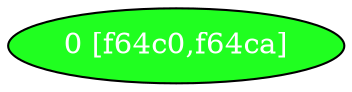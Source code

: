 diGraph libnss3{
	libnss3_0  [style=filled fillcolor="#20FF20" fontcolor="#ffffff" shape=oval label="0 [f64c0,f64ca]"]


}